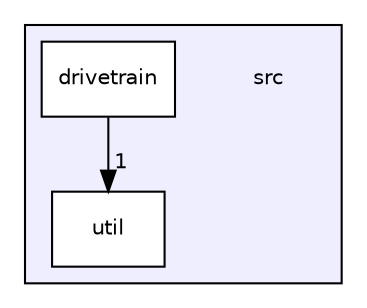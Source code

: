 digraph "src" {
  compound=true
  node [ fontsize="10", fontname="Helvetica"];
  edge [ labelfontsize="10", labelfontname="Helvetica"];
  subgraph clusterdir_68267d1309a1af8e8297ef4c3efbcdba {
    graph [ bgcolor="#eeeeff", pencolor="black", label="" URL="dir_68267d1309a1af8e8297ef4c3efbcdba.html"];
    dir_68267d1309a1af8e8297ef4c3efbcdba [shape=plaintext label="src"];
    dir_542141c9549cf739c3ad3deb5808e326 [shape=box label="drivetrain" color="black" fillcolor="white" style="filled" URL="dir_542141c9549cf739c3ad3deb5808e326.html"];
    dir_b7878ad5ecbf2506f4125b9d34c97e45 [shape=box label="util" color="black" fillcolor="white" style="filled" URL="dir_b7878ad5ecbf2506f4125b9d34c97e45.html"];
  }
  dir_542141c9549cf739c3ad3deb5808e326->dir_b7878ad5ecbf2506f4125b9d34c97e45 [headlabel="1", labeldistance=1.5 headhref="dir_000001_000002.html"];
}
